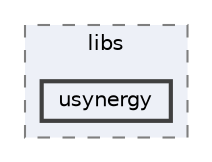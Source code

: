 digraph "src/imgui/examples/libs/usynergy"
{
 // LATEX_PDF_SIZE
  bgcolor="transparent";
  edge [fontname=Helvetica,fontsize=10,labelfontname=Helvetica,labelfontsize=10];
  node [fontname=Helvetica,fontsize=10,shape=box,height=0.2,width=0.4];
  compound=true
  subgraph clusterdir_bd3c40c645fd4d44e07e6ceee41906df {
    graph [ bgcolor="#edf0f7", pencolor="grey50", label="libs", fontname=Helvetica,fontsize=10 style="filled,dashed", URL="dir_bd3c40c645fd4d44e07e6ceee41906df.html",tooltip=""]
  dir_07a3bb2fb65115561bb51786132f4848 [label="usynergy", fillcolor="#edf0f7", color="grey25", style="filled,bold", URL="dir_07a3bb2fb65115561bb51786132f4848.html",tooltip=""];
  }
}
